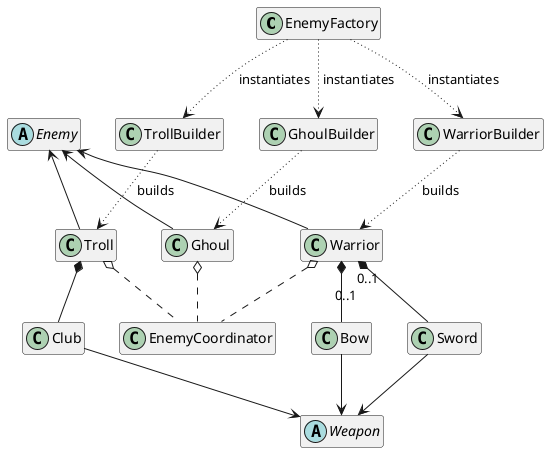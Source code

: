 @startuml;

hide members

class EnemyFactory {}

together {
    class TrollBuilder {}
    class GhoulBuilder {}
    class WarriorBuilder {}
}

EnemyFactory -down[dotted]-> TrollBuilder   : instantiates
EnemyFactory -down[dotted]-> GhoulBuilder   : " instantiates"
EnemyFactory -down[dotted]-> WarriorBuilder : instantiates

abstract class Enemy
'together {
    class Troll   {}
    class Ghoul   {}
    class Warrior {}
'}

Troll   -up-> Enemy
Ghoul   -up-> Enemy
Warrior -up-> Enemy

class EnemyCoordinator {}

Troll   o.down. EnemyCoordinator
Ghoul   o.down. EnemyCoordinator
Warrior o.down. EnemyCoordinator

TrollBuilder   -[dotted]-> Troll   : " builds"
GhoulBuilder   -[dotted]-> Ghoul   : " builds"
WarriorBuilder -[dotted]-> Warrior : " builds"

abstract class Weapon {}
class Sword
class Club

Bow   -down-> Weapon
Sword -down-> Weapon
Club  -down-> Weapon


Troll             *-- Club
Warrior    "\n          0..1" *-- Sword
Warrior "   0..1" *-- Bow

@enduml;
